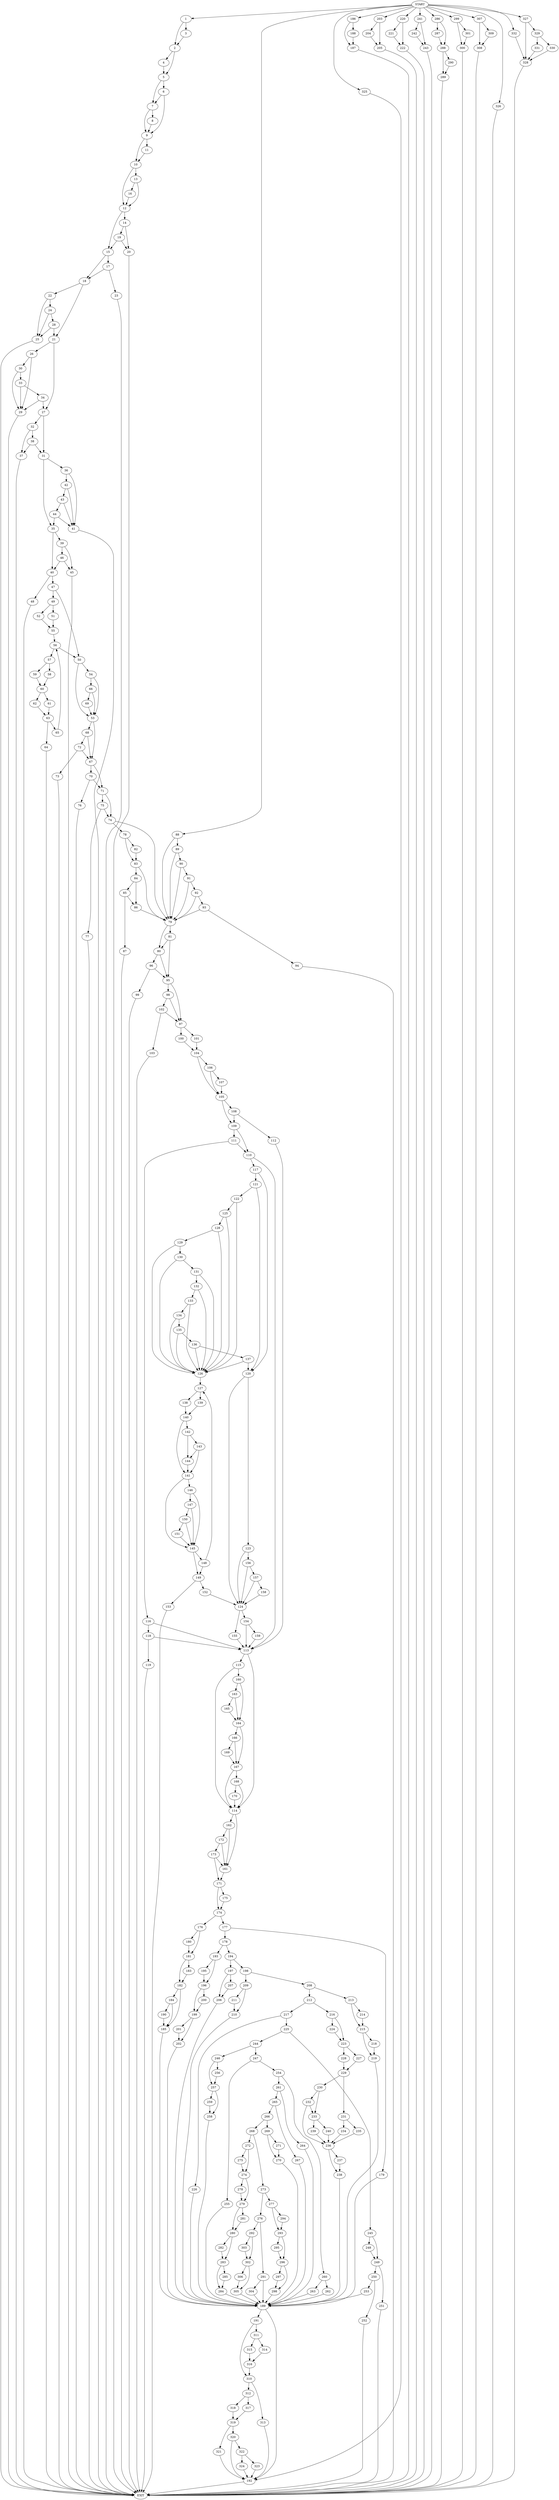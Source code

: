 digraph {
0 [label="START"]
333 [label="EXIT"]
0 -> 1
1 -> 2
1 -> 3
2 -> 4
2 -> 5
3 -> 2
5 -> 6
5 -> 7
4 -> 5
7 -> 8
7 -> 9
6 -> 7
6 -> 9
9 -> 10
9 -> 11
8 -> 9
11 -> 10
10 -> 12
10 -> 13
12 -> 14
12 -> 15
13 -> 12
13 -> 16
16 -> 12
15 -> 17
15 -> 18
14 -> 19
14 -> 20
20 -> 333
19 -> 15
19 -> 20
18 -> 21
18 -> 22
17 -> 23
17 -> 18
23 -> 333
22 -> 24
22 -> 25
21 -> 26
21 -> 27
25 -> 333
24 -> 28
24 -> 25
28 -> 21
28 -> 25
26 -> 29
26 -> 30
27 -> 31
27 -> 32
30 -> 33
30 -> 29
29 -> 333
33 -> 29
33 -> 34
34 -> 29
34 -> 27
31 -> 35
31 -> 36
32 -> 37
32 -> 38
37 -> 333
38 -> 37
38 -> 31
35 -> 39
35 -> 40
36 -> 41
36 -> 42
41 -> 333
42 -> 41
42 -> 43
43 -> 41
43 -> 44
44 -> 35
44 -> 41
39 -> 45
39 -> 46
40 -> 47
40 -> 48
46 -> 45
46 -> 40
45 -> 333
47 -> 49
47 -> 50
48 -> 333
49 -> 51
49 -> 52
50 -> 53
50 -> 54
51 -> 55
52 -> 55
55 -> 56
56 -> 57
56 -> 50
57 -> 58
57 -> 59
59 -> 60
58 -> 60
60 -> 61
60 -> 62
61 -> 63
62 -> 63
63 -> 64
63 -> 65
64 -> 333
65 -> 56
54 -> 53
54 -> 66
53 -> 67
53 -> 68
66 -> 53
66 -> 69
69 -> 53
67 -> 70
67 -> 71
68 -> 72
68 -> 67
72 -> 67
72 -> 73
73 -> 333
71 -> 74
71 -> 75
70 -> 76
70 -> 71
76 -> 333
75 -> 77
75 -> 74
74 -> 78
74 -> 79
77 -> 333
79 -> 80
79 -> 81
78 -> 82
78 -> 83
82 -> 83
83 -> 79
83 -> 84
84 -> 85
84 -> 86
85 -> 87
85 -> 86
86 -> 79
87 -> 333
0 -> 88
88 -> 79
88 -> 89
89 -> 79
89 -> 90
90 -> 79
90 -> 91
91 -> 79
91 -> 92
92 -> 93
92 -> 79
93 -> 79
93 -> 94
94 -> 333
80 -> 95
80 -> 96
81 -> 95
81 -> 80
95 -> 97
95 -> 98
96 -> 95
96 -> 99
99 -> 333
97 -> 100
97 -> 101
98 -> 97
98 -> 102
102 -> 97
102 -> 103
103 -> 333
100 -> 104
101 -> 104
104 -> 105
104 -> 106
106 -> 105
106 -> 107
105 -> 108
105 -> 109
107 -> 105
109 -> 110
109 -> 111
108 -> 109
108 -> 112
112 -> 113
113 -> 114
113 -> 115
111 -> 116
111 -> 110
110 -> 117
110 -> 113
116 -> 113
116 -> 118
118 -> 113
118 -> 119
119 -> 333
117 -> 120
117 -> 121
121 -> 122
121 -> 120
120 -> 123
120 -> 124
122 -> 125
122 -> 126
126 -> 127
125 -> 128
125 -> 126
128 -> 129
128 -> 126
129 -> 130
129 -> 126
130 -> 131
130 -> 126
131 -> 132
131 -> 126
132 -> 133
132 -> 126
133 -> 134
133 -> 126
134 -> 135
134 -> 126
135 -> 136
135 -> 126
136 -> 126
136 -> 137
137 -> 120
137 -> 126
127 -> 138
127 -> 139
139 -> 140
138 -> 140
140 -> 141
140 -> 142
142 -> 143
142 -> 144
141 -> 145
141 -> 146
144 -> 141
143 -> 144
143 -> 141
146 -> 145
146 -> 147
145 -> 148
145 -> 149
147 -> 150
147 -> 145
150 -> 151
150 -> 145
151 -> 145
148 -> 127
148 -> 149
149 -> 152
149 -> 153
152 -> 124
153 -> 333
124 -> 154
124 -> 155
123 -> 156
123 -> 124
156 -> 124
156 -> 157
157 -> 124
157 -> 158
158 -> 124
155 -> 113
154 -> 159
154 -> 113
159 -> 113
115 -> 114
115 -> 160
114 -> 161
114 -> 162
160 -> 163
160 -> 164
163 -> 165
163 -> 164
164 -> 166
164 -> 167
165 -> 164
167 -> 114
167 -> 168
166 -> 167
166 -> 169
169 -> 167
168 -> 114
168 -> 170
170 -> 114
161 -> 171
162 -> 161
162 -> 172
172 -> 161
172 -> 173
173 -> 161
173 -> 171
171 -> 174
171 -> 175
174 -> 176
174 -> 177
175 -> 174
177 -> 178
177 -> 179
176 -> 180
176 -> 181
180 -> 181
181 -> 182
181 -> 183
183 -> 182
182 -> 184
182 -> 185
0 -> 186
186 -> 187
186 -> 188
188 -> 187
187 -> 333
185 -> 189
184 -> 190
184 -> 185
190 -> 185
189 -> 191
189 -> 192
179 -> 189
178 -> 193
178 -> 194
193 -> 195
193 -> 196
194 -> 197
194 -> 198
195 -> 196
196 -> 199
196 -> 200
200 -> 199
199 -> 201
199 -> 202
0 -> 203
203 -> 204
203 -> 205
205 -> 333
204 -> 205
201 -> 202
202 -> 189
197 -> 206
197 -> 207
198 -> 208
198 -> 209
206 -> 189
207 -> 206
209 -> 210
209 -> 211
208 -> 212
208 -> 213
211 -> 210
210 -> 189
213 -> 214
213 -> 215
212 -> 216
212 -> 217
215 -> 218
215 -> 219
214 -> 215
218 -> 219
219 -> 189
0 -> 220
220 -> 221
220 -> 222
221 -> 222
222 -> 333
216 -> 223
216 -> 224
217 -> 225
217 -> 226
224 -> 223
223 -> 227
223 -> 228
227 -> 229
228 -> 229
229 -> 230
229 -> 231
230 -> 232
230 -> 233
231 -> 234
231 -> 235
234 -> 236
235 -> 236
236 -> 237
236 -> 238
233 -> 239
233 -> 240
232 -> 233
232 -> 236
239 -> 236
240 -> 236
237 -> 238
238 -> 189
0 -> 241
241 -> 242
241 -> 243
242 -> 243
243 -> 333
225 -> 244
225 -> 245
226 -> 189
244 -> 246
244 -> 247
245 -> 248
245 -> 249
248 -> 249
249 -> 250
249 -> 251
250 -> 252
250 -> 253
251 -> 333
253 -> 189
252 -> 333
247 -> 254
247 -> 255
246 -> 256
246 -> 257
256 -> 257
257 -> 258
257 -> 259
259 -> 258
258 -> 189
255 -> 189
254 -> 260
254 -> 261
260 -> 262
260 -> 263
261 -> 264
261 -> 265
262 -> 189
263 -> 189
265 -> 266
265 -> 267
264 -> 189
266 -> 268
266 -> 269
267 -> 189
269 -> 270
269 -> 271
268 -> 272
268 -> 273
271 -> 270
270 -> 189
272 -> 274
272 -> 275
273 -> 276
273 -> 277
274 -> 278
274 -> 279
275 -> 274
278 -> 279
279 -> 280
279 -> 281
281 -> 280
280 -> 282
280 -> 283
282 -> 283
283 -> 284
283 -> 285
285 -> 284
284 -> 189
0 -> 286
286 -> 287
286 -> 288
288 -> 289
288 -> 290
287 -> 288
290 -> 289
289 -> 333
276 -> 291
276 -> 292
277 -> 293
277 -> 294
293 -> 295
293 -> 296
294 -> 293
295 -> 296
296 -> 297
296 -> 298
297 -> 298
298 -> 189
0 -> 299
299 -> 300
299 -> 301
301 -> 300
300 -> 333
292 -> 302
292 -> 303
291 -> 189
291 -> 304
303 -> 302
302 -> 305
302 -> 306
306 -> 305
305 -> 189
0 -> 307
307 -> 308
307 -> 309
308 -> 333
309 -> 308
304 -> 189
191 -> 310
191 -> 311
192 -> 333
310 -> 312
310 -> 313
311 -> 314
311 -> 315
314 -> 316
315 -> 316
316 -> 310
313 -> 192
312 -> 317
312 -> 318
317 -> 319
318 -> 319
319 -> 320
319 -> 321
320 -> 192
320 -> 322
321 -> 192
322 -> 323
322 -> 324
324 -> 192
323 -> 192
0 -> 325
325 -> 192
0 -> 326
326 -> 333
0 -> 327
327 -> 328
327 -> 329
328 -> 333
329 -> 330
329 -> 331
331 -> 328
330 -> 328
0 -> 332
332 -> 328
}
